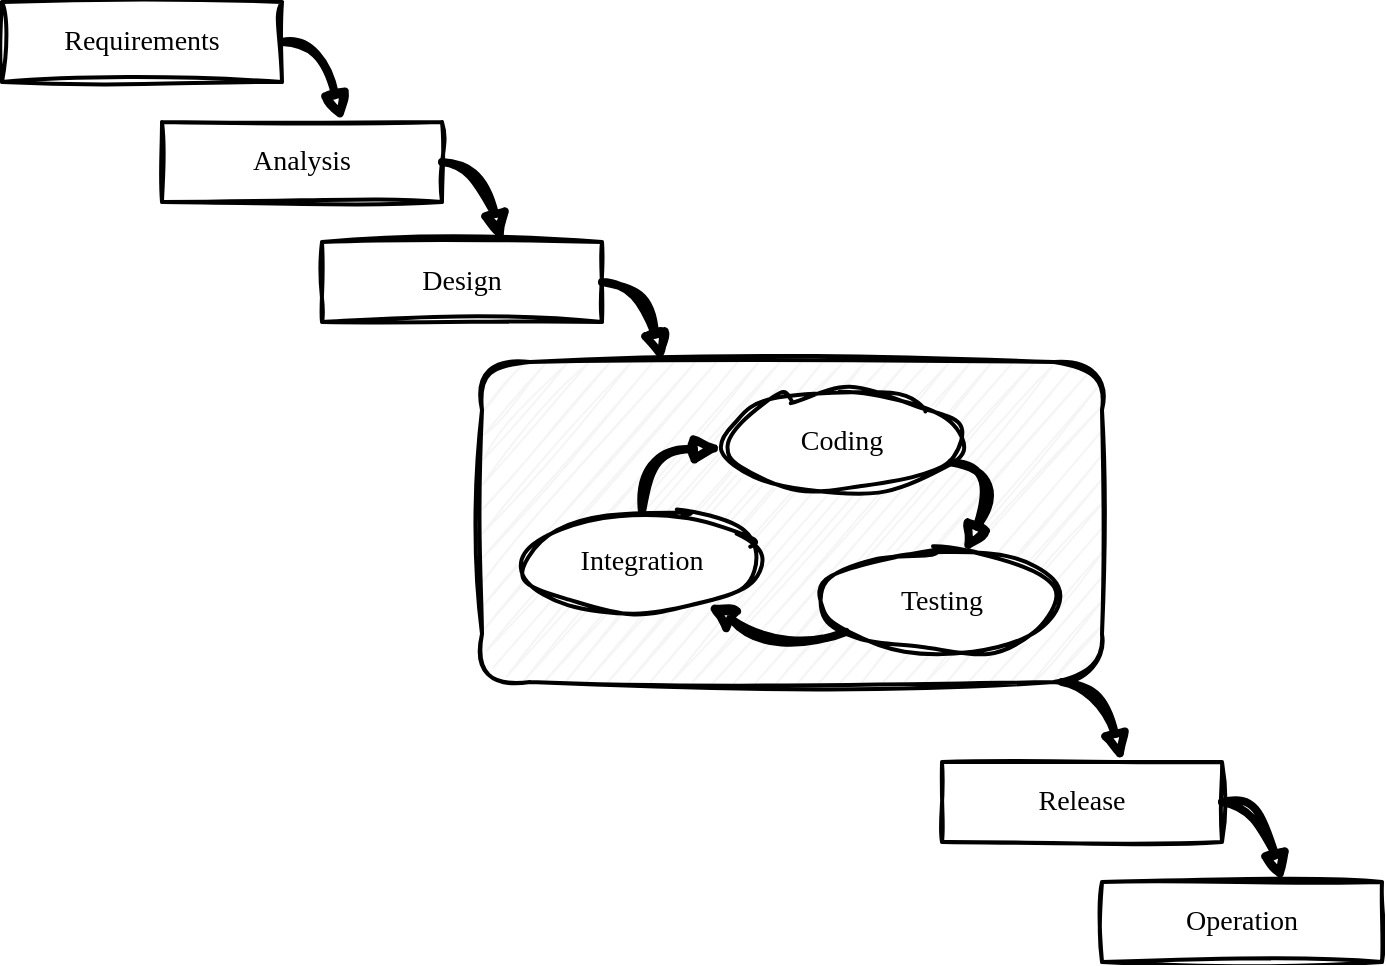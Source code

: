 <mxfile version="28.1.2">
  <diagram name="Page-1" id="yn507euPht28QzgaYiQ1">
    <mxGraphModel dx="1042" dy="834" grid="1" gridSize="10" guides="1" tooltips="1" connect="1" arrows="1" fold="1" page="1" pageScale="1" pageWidth="827" pageHeight="1169" math="0" shadow="0">
      <root>
        <mxCell id="0" />
        <mxCell id="1" parent="0" />
        <mxCell id="5ACilw-s2pzUVYpzY-Y--3" value="" style="rounded=1;whiteSpace=wrap;html=1;fillColor=#f5f5f5;strokeColor=#000000;sketch=1;curveFitting=1;jiggle=2;fontColor=#333333;strokeWidth=2;" parent="1" vertex="1">
          <mxGeometry x="280" y="220" width="310" height="160" as="geometry" />
        </mxCell>
        <mxCell id="hrBbRlhsaCcnHXH5dRRE-1" value="&lt;span&gt;Requirements&lt;/span&gt;" style="rounded=0;whiteSpace=wrap;html=1;fontStyle=0;fontFamily=Lucida Console;fontSize=14;strokeWidth=2;miterlimit=4;shadow=0;sketch=1;curveFitting=1;jiggle=2;" parent="1" vertex="1">
          <mxGeometry x="40" y="40" width="140" height="40" as="geometry" />
        </mxCell>
        <mxCell id="hrBbRlhsaCcnHXH5dRRE-2" value="&lt;span&gt;Analysis&lt;/span&gt;" style="rounded=0;whiteSpace=wrap;html=1;fontStyle=0;fontFamily=Lucida Console;fontSize=14;strokeWidth=2;sketch=1;curveFitting=1;jiggle=2;" parent="1" vertex="1">
          <mxGeometry x="120" y="100" width="140" height="40" as="geometry" />
        </mxCell>
        <mxCell id="hrBbRlhsaCcnHXH5dRRE-4" value="&lt;span&gt;Design&lt;/span&gt;" style="rounded=0;whiteSpace=wrap;html=1;fontStyle=0;fontFamily=Lucida Console;fontSize=14;strokeWidth=2;sketch=1;curveFitting=1;jiggle=2;" parent="1" vertex="1">
          <mxGeometry x="200" y="160" width="140" height="40" as="geometry" />
        </mxCell>
        <mxCell id="hrBbRlhsaCcnHXH5dRRE-7" value="&lt;span&gt;Release&lt;/span&gt;" style="rounded=0;whiteSpace=wrap;html=1;fontStyle=0;fontFamily=Lucida Console;fontSize=14;strokeWidth=2;sketch=1;curveFitting=1;jiggle=2;" parent="1" vertex="1">
          <mxGeometry x="510" y="420" width="140" height="40" as="geometry" />
        </mxCell>
        <mxCell id="hrBbRlhsaCcnHXH5dRRE-8" value="&lt;span&gt;Operation&lt;/span&gt;" style="rounded=0;whiteSpace=wrap;html=1;fontStyle=0;fontFamily=Lucida Console;fontSize=14;strokeWidth=2;sketch=1;curveFitting=1;jiggle=2;" parent="1" vertex="1">
          <mxGeometry x="590" y="480" width="140" height="40" as="geometry" />
        </mxCell>
        <mxCell id="hrBbRlhsaCcnHXH5dRRE-18" value="" style="curved=1;endArrow=block;html=1;rounded=0;exitX=1;exitY=0.5;exitDx=0;exitDy=0;strokeWidth=4;endFill=1;entryX=0.643;entryY=0;entryDx=0;entryDy=0;entryPerimeter=0;sketch=1;curveFitting=1;jiggle=2;" parent="1" source="hrBbRlhsaCcnHXH5dRRE-1" target="hrBbRlhsaCcnHXH5dRRE-2" edge="1">
          <mxGeometry width="50" height="50" relative="1" as="geometry">
            <mxPoint x="330" y="100" as="sourcePoint" />
            <mxPoint x="380" y="50" as="targetPoint" />
            <Array as="points">
              <mxPoint x="200" y="60" />
            </Array>
          </mxGeometry>
        </mxCell>
        <mxCell id="hrBbRlhsaCcnHXH5dRRE-19" value="" style="curved=1;endArrow=block;html=1;rounded=0;exitX=1;exitY=0.5;exitDx=0;exitDy=0;strokeWidth=4;endFill=1;entryX=0.643;entryY=0;entryDx=0;entryDy=0;entryPerimeter=0;sketch=1;curveFitting=1;jiggle=2;" parent="1" edge="1">
          <mxGeometry width="50" height="50" relative="1" as="geometry">
            <mxPoint x="260" y="120" as="sourcePoint" />
            <mxPoint x="290" y="160" as="targetPoint" />
            <Array as="points">
              <mxPoint x="280" y="120" />
            </Array>
          </mxGeometry>
        </mxCell>
        <mxCell id="hrBbRlhsaCcnHXH5dRRE-20" value="" style="curved=1;endArrow=block;html=1;rounded=0;exitX=1;exitY=0.5;exitDx=0;exitDy=0;strokeWidth=4;endFill=1;entryX=0.643;entryY=0;entryDx=0;entryDy=0;entryPerimeter=0;sketch=1;curveFitting=1;jiggle=2;" parent="1" edge="1">
          <mxGeometry width="50" height="50" relative="1" as="geometry">
            <mxPoint x="340" y="180" as="sourcePoint" />
            <mxPoint x="370" y="220" as="targetPoint" />
            <Array as="points">
              <mxPoint x="360" y="180" />
            </Array>
          </mxGeometry>
        </mxCell>
        <mxCell id="hrBbRlhsaCcnHXH5dRRE-22" value="" style="curved=1;endArrow=block;html=1;rounded=0;exitX=1;exitY=0.5;exitDx=0;exitDy=0;strokeWidth=4;endFill=1;entryX=0.643;entryY=0;entryDx=0;entryDy=0;entryPerimeter=0;sketch=1;curveFitting=1;jiggle=2;" parent="1" edge="1">
          <mxGeometry width="50" height="50" relative="1" as="geometry">
            <mxPoint x="570" y="380" as="sourcePoint" />
            <mxPoint x="600" y="420" as="targetPoint" />
            <Array as="points">
              <mxPoint x="590" y="380" />
            </Array>
          </mxGeometry>
        </mxCell>
        <mxCell id="hrBbRlhsaCcnHXH5dRRE-23" value="" style="curved=1;endArrow=block;html=1;rounded=0;exitX=1;exitY=0.5;exitDx=0;exitDy=0;strokeWidth=4;endFill=1;entryX=0.643;entryY=0;entryDx=0;entryDy=0;entryPerimeter=0;sketch=1;curveFitting=1;jiggle=2;" parent="1" edge="1">
          <mxGeometry width="50" height="50" relative="1" as="geometry">
            <mxPoint x="650" y="440" as="sourcePoint" />
            <mxPoint x="680" y="480" as="targetPoint" />
            <Array as="points">
              <mxPoint x="670" y="440" />
            </Array>
          </mxGeometry>
        </mxCell>
        <mxCell id="Mq9I9TQuFpbFucoD6HDy-1" value="&lt;span style=&quot;font-family: &amp;quot;Lucida Console&amp;quot;; font-size: 14px;&quot;&gt;Coding&lt;/span&gt;" style="ellipse;whiteSpace=wrap;html=1;strokeWidth=2;sketch=1;curveFitting=1;jiggle=2;" parent="1" vertex="1">
          <mxGeometry x="400" y="235" width="120" height="50" as="geometry" />
        </mxCell>
        <mxCell id="Mq9I9TQuFpbFucoD6HDy-2" value="&lt;span style=&quot;font-family: &amp;quot;Lucida Console&amp;quot;; font-size: 14px;&quot;&gt;Testing&lt;/span&gt;" style="ellipse;whiteSpace=wrap;html=1;strokeWidth=2;sketch=1;curveFitting=1;jiggle=2;" parent="1" vertex="1">
          <mxGeometry x="450" y="315" width="120" height="50" as="geometry" />
        </mxCell>
        <mxCell id="Mq9I9TQuFpbFucoD6HDy-3" value="&lt;span style=&quot;font-family: &amp;quot;Lucida Console&amp;quot;; font-size: 14px;&quot;&gt;Integration&lt;/span&gt;" style="ellipse;whiteSpace=wrap;html=1;strokeWidth=2;sketch=1;curveFitting=1;jiggle=2;" parent="1" vertex="1">
          <mxGeometry x="300" y="295" width="120" height="50" as="geometry" />
        </mxCell>
        <mxCell id="Mq9I9TQuFpbFucoD6HDy-4" value="" style="curved=1;endArrow=block;html=1;rounded=0;strokeWidth=4;endFill=1;sketch=1;curveFitting=1;jiggle=2;" parent="1" source="Mq9I9TQuFpbFucoD6HDy-1" target="Mq9I9TQuFpbFucoD6HDy-2" edge="1">
          <mxGeometry width="50" height="50" relative="1" as="geometry">
            <mxPoint x="520" y="275" as="sourcePoint" />
            <mxPoint x="550" y="315" as="targetPoint" />
            <Array as="points">
              <mxPoint x="540" y="275" />
            </Array>
          </mxGeometry>
        </mxCell>
        <mxCell id="Mq9I9TQuFpbFucoD6HDy-5" value="" style="curved=1;endArrow=block;html=1;rounded=0;strokeWidth=4;endFill=1;sketch=1;curveFitting=1;jiggle=2;" parent="1" source="Mq9I9TQuFpbFucoD6HDy-2" target="Mq9I9TQuFpbFucoD6HDy-3" edge="1">
          <mxGeometry width="50" height="50" relative="1" as="geometry">
            <mxPoint x="410" y="365" as="sourcePoint" />
            <mxPoint x="440" y="405" as="targetPoint" />
            <Array as="points">
              <mxPoint x="430" y="365" />
            </Array>
          </mxGeometry>
        </mxCell>
        <mxCell id="Mq9I9TQuFpbFucoD6HDy-6" value="" style="curved=1;endArrow=block;html=1;rounded=0;strokeWidth=4;endFill=1;sketch=1;curveFitting=1;jiggle=2;" parent="1" source="Mq9I9TQuFpbFucoD6HDy-3" target="Mq9I9TQuFpbFucoD6HDy-1" edge="1">
          <mxGeometry width="50" height="50" relative="1" as="geometry">
            <mxPoint x="320" y="240" as="sourcePoint" />
            <mxPoint x="350" y="280" as="targetPoint" />
            <Array as="points">
              <mxPoint x="360" y="265" />
            </Array>
          </mxGeometry>
        </mxCell>
      </root>
    </mxGraphModel>
  </diagram>
</mxfile>
